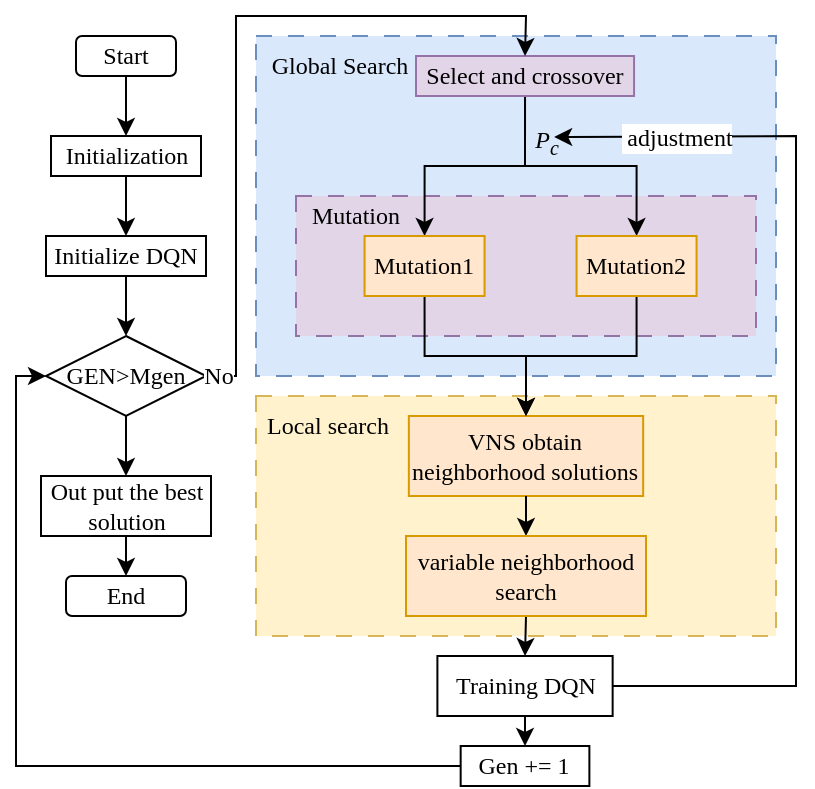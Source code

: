 <mxfile version="26.2.5">
  <diagram name="第 1 页" id="Awnvao4O2lJ41R5FPx9H">
    <mxGraphModel dx="1182" dy="630" grid="1" gridSize="10" guides="1" tooltips="1" connect="1" arrows="1" fold="1" page="1" pageScale="1" pageWidth="827" pageHeight="1169" math="0" shadow="0">
      <root>
        <mxCell id="0" />
        <mxCell id="1" parent="0" />
        <mxCell id="yeMh2SfToaJHoROLjrMc-1" value="" style="rounded=0;whiteSpace=wrap;html=1;dashed=1;dashPattern=8 8;fontFamily=Times New Roman;fillColor=#dae8fc;strokeColor=#6c8ebf;fontSize=12;" parent="1" vertex="1">
          <mxGeometry x="250" y="210" width="260" height="170" as="geometry" />
        </mxCell>
        <mxCell id="yeMh2SfToaJHoROLjrMc-3" value="Start" style="rounded=1;whiteSpace=wrap;html=1;fontFamily=Times New Roman;fontSize=12;" parent="1" vertex="1">
          <mxGeometry x="160" y="210" width="50" height="20" as="geometry" />
        </mxCell>
        <mxCell id="yeMh2SfToaJHoROLjrMc-4" value="&lt;span lang=&quot;EN-US&quot;&gt;&lt;font&gt;Initialization&lt;/font&gt;&lt;/span&gt;" style="rounded=0;whiteSpace=wrap;html=1;fontFamily=Times New Roman;fontSize=12;" parent="1" vertex="1">
          <mxGeometry x="147.5" y="260" width="75" height="20" as="geometry" />
        </mxCell>
        <mxCell id="yeMh2SfToaJHoROLjrMc-5" value="Initialize DQN" style="rounded=0;whiteSpace=wrap;html=1;fontFamily=Times New Roman;fontSize=12;" parent="1" vertex="1">
          <mxGeometry x="145" y="310" width="80" height="20" as="geometry" />
        </mxCell>
        <mxCell id="yeMh2SfToaJHoROLjrMc-6" value="GEN&amp;gt;Mgen" style="rhombus;whiteSpace=wrap;html=1;fontFamily=Times New Roman;fontSize=12;" parent="1" vertex="1">
          <mxGeometry x="145" y="360" width="80" height="40" as="geometry" />
        </mxCell>
        <mxCell id="yeMh2SfToaJHoROLjrMc-43" value="" style="rounded=0;whiteSpace=wrap;html=1;dashed=1;dashPattern=8 8;fontFamily=Times New Roman;fillColor=#e1d5e7;strokeColor=#9673a6;fontSize=12;" parent="1" vertex="1">
          <mxGeometry x="270" y="290" width="230" height="70" as="geometry" />
        </mxCell>
        <mxCell id="xDWdyUZVu_WwYfbfXJYr-7" style="edgeStyle=orthogonalEdgeStyle;rounded=0;orthogonalLoop=1;jettySize=auto;html=1;exitX=0.5;exitY=1;exitDx=0;exitDy=0;entryX=0.5;entryY=0;entryDx=0;entryDy=0;" edge="1" parent="1" source="yeMh2SfToaJHoROLjrMc-8" target="yeMh2SfToaJHoROLjrMc-44">
          <mxGeometry relative="1" as="geometry" />
        </mxCell>
        <mxCell id="xDWdyUZVu_WwYfbfXJYr-8" style="edgeStyle=orthogonalEdgeStyle;rounded=0;orthogonalLoop=1;jettySize=auto;html=1;exitX=0.5;exitY=1;exitDx=0;exitDy=0;entryX=0.5;entryY=0;entryDx=0;entryDy=0;" edge="1" parent="1" source="yeMh2SfToaJHoROLjrMc-8" target="yeMh2SfToaJHoROLjrMc-45">
          <mxGeometry relative="1" as="geometry" />
        </mxCell>
        <mxCell id="yeMh2SfToaJHoROLjrMc-8" value="Select and&amp;nbsp;crossover" style="rounded=0;whiteSpace=wrap;html=1;fontFamily=Times New Roman;fontSize=12;fillColor=#e1d5e7;strokeColor=#9673a6;" parent="1" vertex="1">
          <mxGeometry x="330" y="220" width="109.03" height="20" as="geometry" />
        </mxCell>
        <mxCell id="yeMh2SfToaJHoROLjrMc-9" value="P&lt;sub&gt;c&lt;/sub&gt;" style="text;html=1;align=center;verticalAlign=middle;resizable=0;points=[];autosize=1;strokeColor=none;fillColor=none;fontFamily=Times New Roman;fontStyle=2;fontSize=12;" parent="1" vertex="1">
          <mxGeometry x="380.28" y="248" width="30" height="30" as="geometry" />
        </mxCell>
        <mxCell id="yeMh2SfToaJHoROLjrMc-10" value="" style="rounded=0;whiteSpace=wrap;html=1;dashed=1;dashPattern=8 8;fontFamily=Times New Roman;fillColor=#fff2cc;strokeColor=#d6b656;fontSize=12;" parent="1" vertex="1">
          <mxGeometry x="250" y="390" width="260" height="120" as="geometry" />
        </mxCell>
        <mxCell id="yeMh2SfToaJHoROLjrMc-11" value="" style="endArrow=classic;html=1;rounded=0;exitX=0.5;exitY=1;exitDx=0;exitDy=0;entryX=0.5;entryY=0;entryDx=0;entryDy=0;fontFamily=Times New Roman;fontSize=12;" parent="1" source="yeMh2SfToaJHoROLjrMc-3" target="yeMh2SfToaJHoROLjrMc-4" edge="1">
          <mxGeometry width="50" height="50" relative="1" as="geometry">
            <mxPoint x="280" y="160" as="sourcePoint" />
            <mxPoint x="330" y="110" as="targetPoint" />
          </mxGeometry>
        </mxCell>
        <mxCell id="yeMh2SfToaJHoROLjrMc-12" value="" style="endArrow=classic;html=1;rounded=0;exitX=0.5;exitY=1;exitDx=0;exitDy=0;entryX=0.5;entryY=0;entryDx=0;entryDy=0;fontFamily=Times New Roman;fontSize=12;" parent="1" source="yeMh2SfToaJHoROLjrMc-4" target="yeMh2SfToaJHoROLjrMc-5" edge="1">
          <mxGeometry width="50" height="50" relative="1" as="geometry">
            <mxPoint x="270" y="310" as="sourcePoint" />
            <mxPoint x="270" y="350" as="targetPoint" />
          </mxGeometry>
        </mxCell>
        <mxCell id="yeMh2SfToaJHoROLjrMc-13" value="" style="endArrow=classic;html=1;rounded=0;exitX=0.5;exitY=1;exitDx=0;exitDy=0;entryX=0.5;entryY=0;entryDx=0;entryDy=0;fontFamily=Times New Roman;fontSize=12;" parent="1" source="yeMh2SfToaJHoROLjrMc-5" target="yeMh2SfToaJHoROLjrMc-6" edge="1">
          <mxGeometry width="50" height="50" relative="1" as="geometry">
            <mxPoint x="220" y="370" as="sourcePoint" />
            <mxPoint x="220" y="400" as="targetPoint" />
          </mxGeometry>
        </mxCell>
        <mxCell id="yeMh2SfToaJHoROLjrMc-14" value="" style="endArrow=classic;html=1;rounded=0;exitX=1;exitY=0.5;exitDx=0;exitDy=0;entryX=0.5;entryY=0;entryDx=0;entryDy=0;fontFamily=Times New Roman;fontSize=12;" parent="1" source="yeMh2SfToaJHoROLjrMc-6" target="yeMh2SfToaJHoROLjrMc-8" edge="1">
          <mxGeometry width="50" height="50" relative="1" as="geometry">
            <mxPoint x="132.5" y="507.5" as="sourcePoint" />
            <mxPoint x="422.5" y="222.5" as="targetPoint" />
            <Array as="points">
              <mxPoint x="240" y="380" />
              <mxPoint x="240" y="200" />
              <mxPoint x="385" y="200" />
            </Array>
          </mxGeometry>
        </mxCell>
        <mxCell id="yeMh2SfToaJHoROLjrMc-15" value="No" style="edgeLabel;html=1;align=center;verticalAlign=middle;resizable=0;points=[];fontFamily=Times New Roman;fontSize=12;" parent="yeMh2SfToaJHoROLjrMc-14" vertex="1" connectable="0">
          <mxGeometry x="-0.932" relative="1" as="geometry">
            <mxPoint x="-6" as="offset" />
          </mxGeometry>
        </mxCell>
        <mxCell id="yeMh2SfToaJHoROLjrMc-16" value="&lt;font&gt;VNS obtain neighborhood solutions&lt;/font&gt;" style="rounded=0;whiteSpace=wrap;html=1;fontFamily=Times New Roman;fontSize=12;fillColor=#ffe6cc;strokeColor=#d79b00;" parent="1" vertex="1">
          <mxGeometry x="326.43" y="400" width="117.14" height="40" as="geometry" />
        </mxCell>
        <mxCell id="yeMh2SfToaJHoROLjrMc-22" value="" style="endArrow=classic;html=1;rounded=0;exitX=0.5;exitY=1;exitDx=0;exitDy=0;entryX=0.5;entryY=0;entryDx=0;entryDy=0;fontFamily=Times New Roman;fontSize=12;" parent="1" source="yeMh2SfToaJHoROLjrMc-16" target="yeMh2SfToaJHoROLjrMc-51" edge="1">
          <mxGeometry width="50" height="50" relative="1" as="geometry">
            <mxPoint x="475.28" y="530" as="sourcePoint" />
            <mxPoint x="385.28" y="545" as="targetPoint" />
          </mxGeometry>
        </mxCell>
        <mxCell id="yeMh2SfToaJHoROLjrMc-30" value="Gen += 1" style="rounded=0;whiteSpace=wrap;html=1;fontFamily=Times New Roman;fontSize=12;" parent="1" vertex="1">
          <mxGeometry x="352.33" y="565" width="64.36" height="20" as="geometry" />
        </mxCell>
        <mxCell id="yeMh2SfToaJHoROLjrMc-31" value="" style="endArrow=classic;html=1;rounded=0;entryX=0;entryY=0.5;entryDx=0;entryDy=0;exitX=0;exitY=0.5;exitDx=0;exitDy=0;fontFamily=Times New Roman;fontSize=12;" parent="1" source="yeMh2SfToaJHoROLjrMc-30" target="yeMh2SfToaJHoROLjrMc-6" edge="1">
          <mxGeometry width="50" height="50" relative="1" as="geometry">
            <mxPoint x="402.25" y="855" as="sourcePoint" />
            <mxPoint x="82.25" y="510" as="targetPoint" />
            <Array as="points">
              <mxPoint x="130" y="575" />
              <mxPoint x="130" y="380" />
            </Array>
          </mxGeometry>
        </mxCell>
        <mxCell id="yeMh2SfToaJHoROLjrMc-32" value="" style="endArrow=classic;html=1;rounded=0;exitX=0.5;exitY=1;exitDx=0;exitDy=0;entryX=0.5;entryY=0;entryDx=0;entryDy=0;fontFamily=Times New Roman;fontSize=12;" parent="1" source="yeMh2SfToaJHoROLjrMc-6" target="yeMh2SfToaJHoROLjrMc-33" edge="1">
          <mxGeometry width="50" height="50" relative="1" as="geometry">
            <mxPoint x="189.91" y="460" as="sourcePoint" />
            <mxPoint x="189.83" y="494.25" as="targetPoint" />
          </mxGeometry>
        </mxCell>
        <mxCell id="yeMh2SfToaJHoROLjrMc-33" value="Out put the best solution" style="rounded=0;whiteSpace=wrap;html=1;fontFamily=Times New Roman;fontSize=12;" parent="1" vertex="1">
          <mxGeometry x="142.5" y="430" width="85" height="30" as="geometry" />
        </mxCell>
        <mxCell id="yeMh2SfToaJHoROLjrMc-34" value="End" style="rounded=1;whiteSpace=wrap;html=1;fontFamily=Times New Roman;fontSize=12;" parent="1" vertex="1">
          <mxGeometry x="155" y="480" width="60" height="20" as="geometry" />
        </mxCell>
        <mxCell id="yeMh2SfToaJHoROLjrMc-35" value="" style="endArrow=classic;html=1;rounded=0;exitX=0.5;exitY=1;exitDx=0;exitDy=0;entryX=0.5;entryY=0;entryDx=0;entryDy=0;fontFamily=Times New Roman;fontSize=12;" parent="1" source="yeMh2SfToaJHoROLjrMc-33" target="yeMh2SfToaJHoROLjrMc-34" edge="1">
          <mxGeometry width="50" height="50" relative="1" as="geometry">
            <mxPoint x="265" y="630" as="sourcePoint" />
            <mxPoint x="265" y="685" as="targetPoint" />
          </mxGeometry>
        </mxCell>
        <mxCell id="yeMh2SfToaJHoROLjrMc-37" value="Training DQN" style="rounded=0;whiteSpace=wrap;html=1;fontFamily=Times New Roman;fontSize=12;" parent="1" vertex="1">
          <mxGeometry x="340.7" y="520" width="87.62" height="30" as="geometry" />
        </mxCell>
        <mxCell id="yeMh2SfToaJHoROLjrMc-38" value="" style="endArrow=classic;html=1;rounded=0;exitX=0.5;exitY=1;exitDx=0;exitDy=0;entryX=0.5;entryY=0;entryDx=0;entryDy=0;fontFamily=Times New Roman;fontSize=12;" parent="1" source="yeMh2SfToaJHoROLjrMc-37" target="yeMh2SfToaJHoROLjrMc-30" edge="1">
          <mxGeometry width="50" height="50" relative="1" as="geometry">
            <mxPoint x="575.28" y="810" as="sourcePoint" />
            <mxPoint x="391.28" y="910" as="targetPoint" />
          </mxGeometry>
        </mxCell>
        <mxCell id="yeMh2SfToaJHoROLjrMc-39" value="" style="endArrow=classic;html=1;rounded=0;exitX=1;exitY=0.5;exitDx=0;exitDy=0;fontFamily=Times New Roman;entryX=0.96;entryY=0.383;entryDx=0;entryDy=0;entryPerimeter=0;fontSize=12;" parent="1" edge="1" source="yeMh2SfToaJHoROLjrMc-37">
          <mxGeometry width="50" height="50" relative="1" as="geometry">
            <mxPoint x="420.95" y="601" as="sourcePoint" />
            <mxPoint x="399.08" y="260.49" as="targetPoint" />
            <Array as="points">
              <mxPoint x="520" y="535" />
              <mxPoint x="520" y="260" />
            </Array>
          </mxGeometry>
        </mxCell>
        <mxCell id="yeMh2SfToaJHoROLjrMc-40" value="&amp;nbsp;adjustment" style="edgeLabel;html=1;align=center;verticalAlign=middle;resizable=0;points=[];fontFamily=Times New Roman;fontSize=12;" parent="yeMh2SfToaJHoROLjrMc-39" vertex="1" connectable="0">
          <mxGeometry x="0.923" relative="1" as="geometry">
            <mxPoint x="42" as="offset" />
          </mxGeometry>
        </mxCell>
        <mxCell id="yeMh2SfToaJHoROLjrMc-41" value="Local search" style="text;html=1;align=center;verticalAlign=middle;whiteSpace=wrap;rounded=0;fontFamily=Times New Roman;fontSize=12;" parent="1" vertex="1">
          <mxGeometry x="246.43" y="390" width="80" height="30" as="geometry" />
        </mxCell>
        <mxCell id="yeMh2SfToaJHoROLjrMc-42" value="Global Search" style="text;html=1;align=center;verticalAlign=middle;whiteSpace=wrap;rounded=0;fontFamily=Times New Roman;fontSize=12;" parent="1" vertex="1">
          <mxGeometry x="251.54" y="210" width="80" height="30" as="geometry" />
        </mxCell>
        <mxCell id="xDWdyUZVu_WwYfbfXJYr-3" style="edgeStyle=orthogonalEdgeStyle;rounded=0;orthogonalLoop=1;jettySize=auto;html=1;exitX=0.5;exitY=1;exitDx=0;exitDy=0;entryX=0.5;entryY=0;entryDx=0;entryDy=0;" edge="1" parent="1" source="yeMh2SfToaJHoROLjrMc-44" target="yeMh2SfToaJHoROLjrMc-16">
          <mxGeometry relative="1" as="geometry">
            <Array as="points">
              <mxPoint x="334" y="370" />
              <mxPoint x="385" y="370" />
            </Array>
          </mxGeometry>
        </mxCell>
        <mxCell id="yeMh2SfToaJHoROLjrMc-44" value="Mutation1" style="rounded=0;whiteSpace=wrap;html=1;fontFamily=Times New Roman;fontSize=12;fillColor=#ffe6cc;strokeColor=#d79b00;" parent="1" vertex="1">
          <mxGeometry x="304.28" y="310" width="60" height="30" as="geometry" />
        </mxCell>
        <mxCell id="xDWdyUZVu_WwYfbfXJYr-4" style="edgeStyle=orthogonalEdgeStyle;rounded=0;orthogonalLoop=1;jettySize=auto;html=1;exitX=0.5;exitY=1;exitDx=0;exitDy=0;" edge="1" parent="1" source="yeMh2SfToaJHoROLjrMc-45" target="yeMh2SfToaJHoROLjrMc-16">
          <mxGeometry relative="1" as="geometry">
            <Array as="points">
              <mxPoint x="440" y="370" />
              <mxPoint x="385" y="370" />
            </Array>
          </mxGeometry>
        </mxCell>
        <mxCell id="yeMh2SfToaJHoROLjrMc-45" value="Mutation2" style="rounded=0;whiteSpace=wrap;html=1;fontFamily=Times New Roman;fontSize=12;fillColor=#ffe6cc;strokeColor=#d79b00;" parent="1" vertex="1">
          <mxGeometry x="410.28" y="310" width="60" height="30" as="geometry" />
        </mxCell>
        <mxCell id="yeMh2SfToaJHoROLjrMc-46" value="Mutation" style="text;html=1;align=center;verticalAlign=middle;whiteSpace=wrap;rounded=0;fontFamily=Times New Roman;fontSize=12;" parent="1" vertex="1">
          <mxGeometry x="270" y="285" width="60" height="30" as="geometry" />
        </mxCell>
        <mxCell id="yeMh2SfToaJHoROLjrMc-52" style="edgeStyle=orthogonalEdgeStyle;rounded=0;orthogonalLoop=1;jettySize=auto;html=1;exitX=0.5;exitY=1;exitDx=0;exitDy=0;entryX=0.5;entryY=0;entryDx=0;entryDy=0;fontFamily=Times New Roman;" parent="1" source="yeMh2SfToaJHoROLjrMc-51" target="yeMh2SfToaJHoROLjrMc-37" edge="1">
          <mxGeometry relative="1" as="geometry" />
        </mxCell>
        <mxCell id="yeMh2SfToaJHoROLjrMc-51" value="variable neighborhood search" style="rounded=0;whiteSpace=wrap;html=1;fontFamily=Times New Roman;fillColor=#ffe6cc;strokeColor=#d79b00;" parent="1" vertex="1">
          <mxGeometry x="325" y="460" width="120" height="40" as="geometry" />
        </mxCell>
      </root>
    </mxGraphModel>
  </diagram>
</mxfile>
